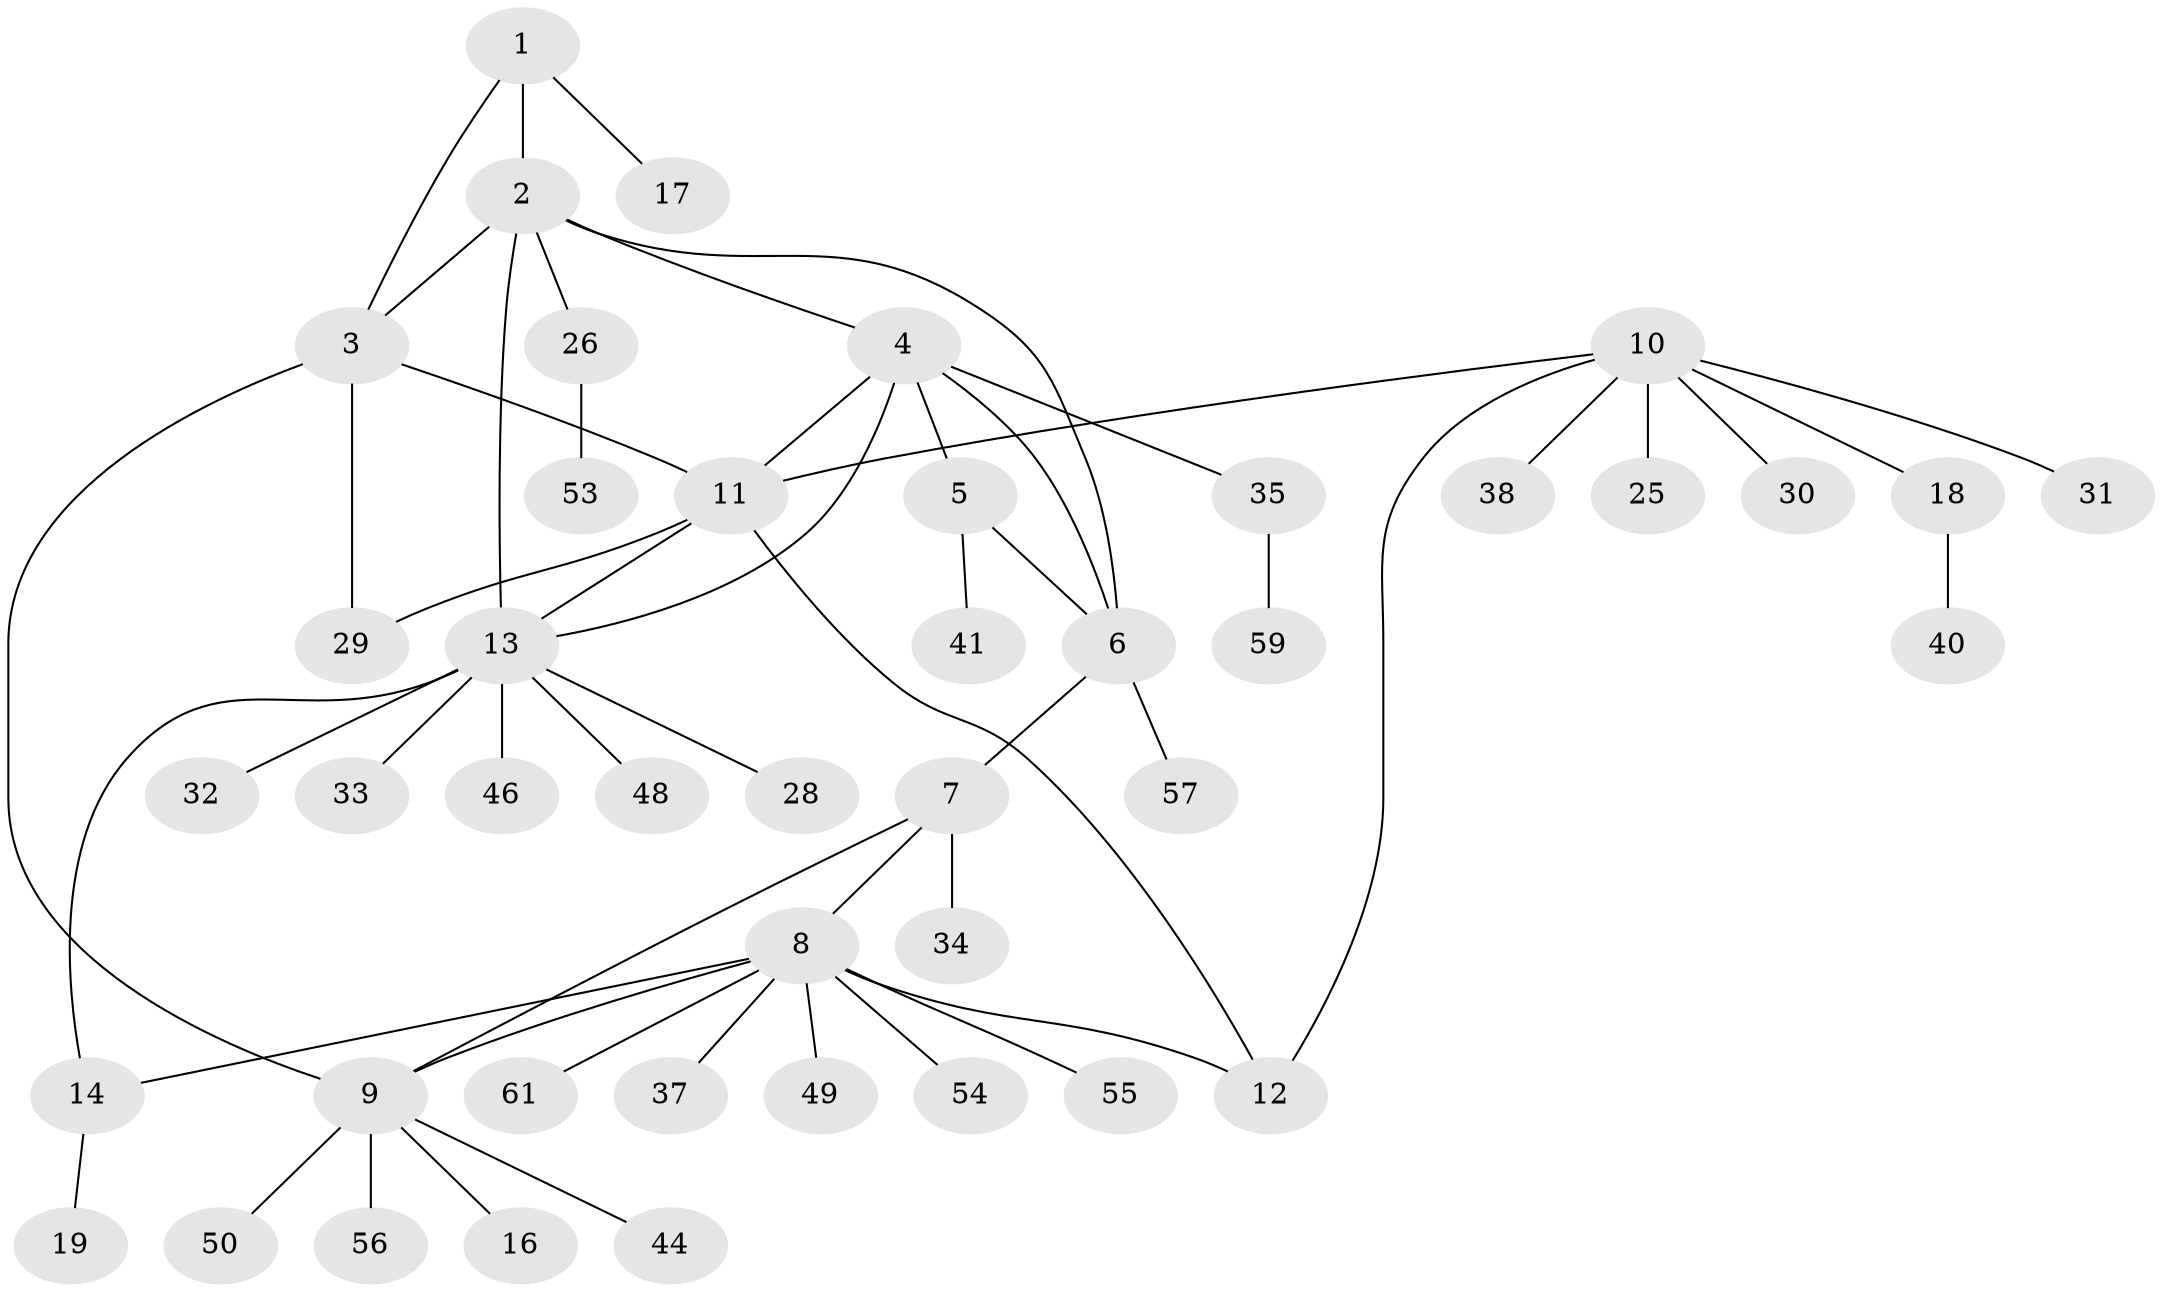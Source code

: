 // Generated by graph-tools (version 1.1) at 2025/52/02/27/25 19:52:19]
// undirected, 44 vertices, 55 edges
graph export_dot {
graph [start="1"]
  node [color=gray90,style=filled];
  1 [super="+36"];
  2 [super="+47"];
  3 [super="+51"];
  4 [super="+23"];
  5 [super="+45"];
  6 [super="+42"];
  7 [super="+22"];
  8 [super="+24"];
  9 [super="+27"];
  10 [super="+20"];
  11 [super="+52"];
  12 [super="+21"];
  13 [super="+15"];
  14 [super="+58"];
  16;
  17 [super="+60"];
  18;
  19;
  25;
  26;
  28;
  29;
  30;
  31;
  32;
  33;
  34;
  35 [super="+39"];
  37 [super="+43"];
  38;
  40;
  41;
  44;
  46;
  48;
  49;
  50;
  53;
  54;
  55;
  56;
  57;
  59;
  61;
  1 -- 2;
  1 -- 3;
  1 -- 17;
  2 -- 3;
  2 -- 4;
  2 -- 13;
  2 -- 26;
  2 -- 6;
  3 -- 9;
  3 -- 11;
  3 -- 29;
  4 -- 5;
  4 -- 6;
  4 -- 11;
  4 -- 35;
  4 -- 13;
  5 -- 6;
  5 -- 41;
  6 -- 7;
  6 -- 57;
  7 -- 8;
  7 -- 9;
  7 -- 34;
  8 -- 9;
  8 -- 12;
  8 -- 14;
  8 -- 37;
  8 -- 49;
  8 -- 54;
  8 -- 55;
  8 -- 61;
  9 -- 16;
  9 -- 44;
  9 -- 50;
  9 -- 56;
  10 -- 11;
  10 -- 12;
  10 -- 18;
  10 -- 25;
  10 -- 30;
  10 -- 31;
  10 -- 38;
  11 -- 12;
  11 -- 13;
  11 -- 29;
  13 -- 14 [weight=2];
  13 -- 28;
  13 -- 32;
  13 -- 33;
  13 -- 46;
  13 -- 48;
  14 -- 19;
  18 -- 40;
  26 -- 53;
  35 -- 59;
}
